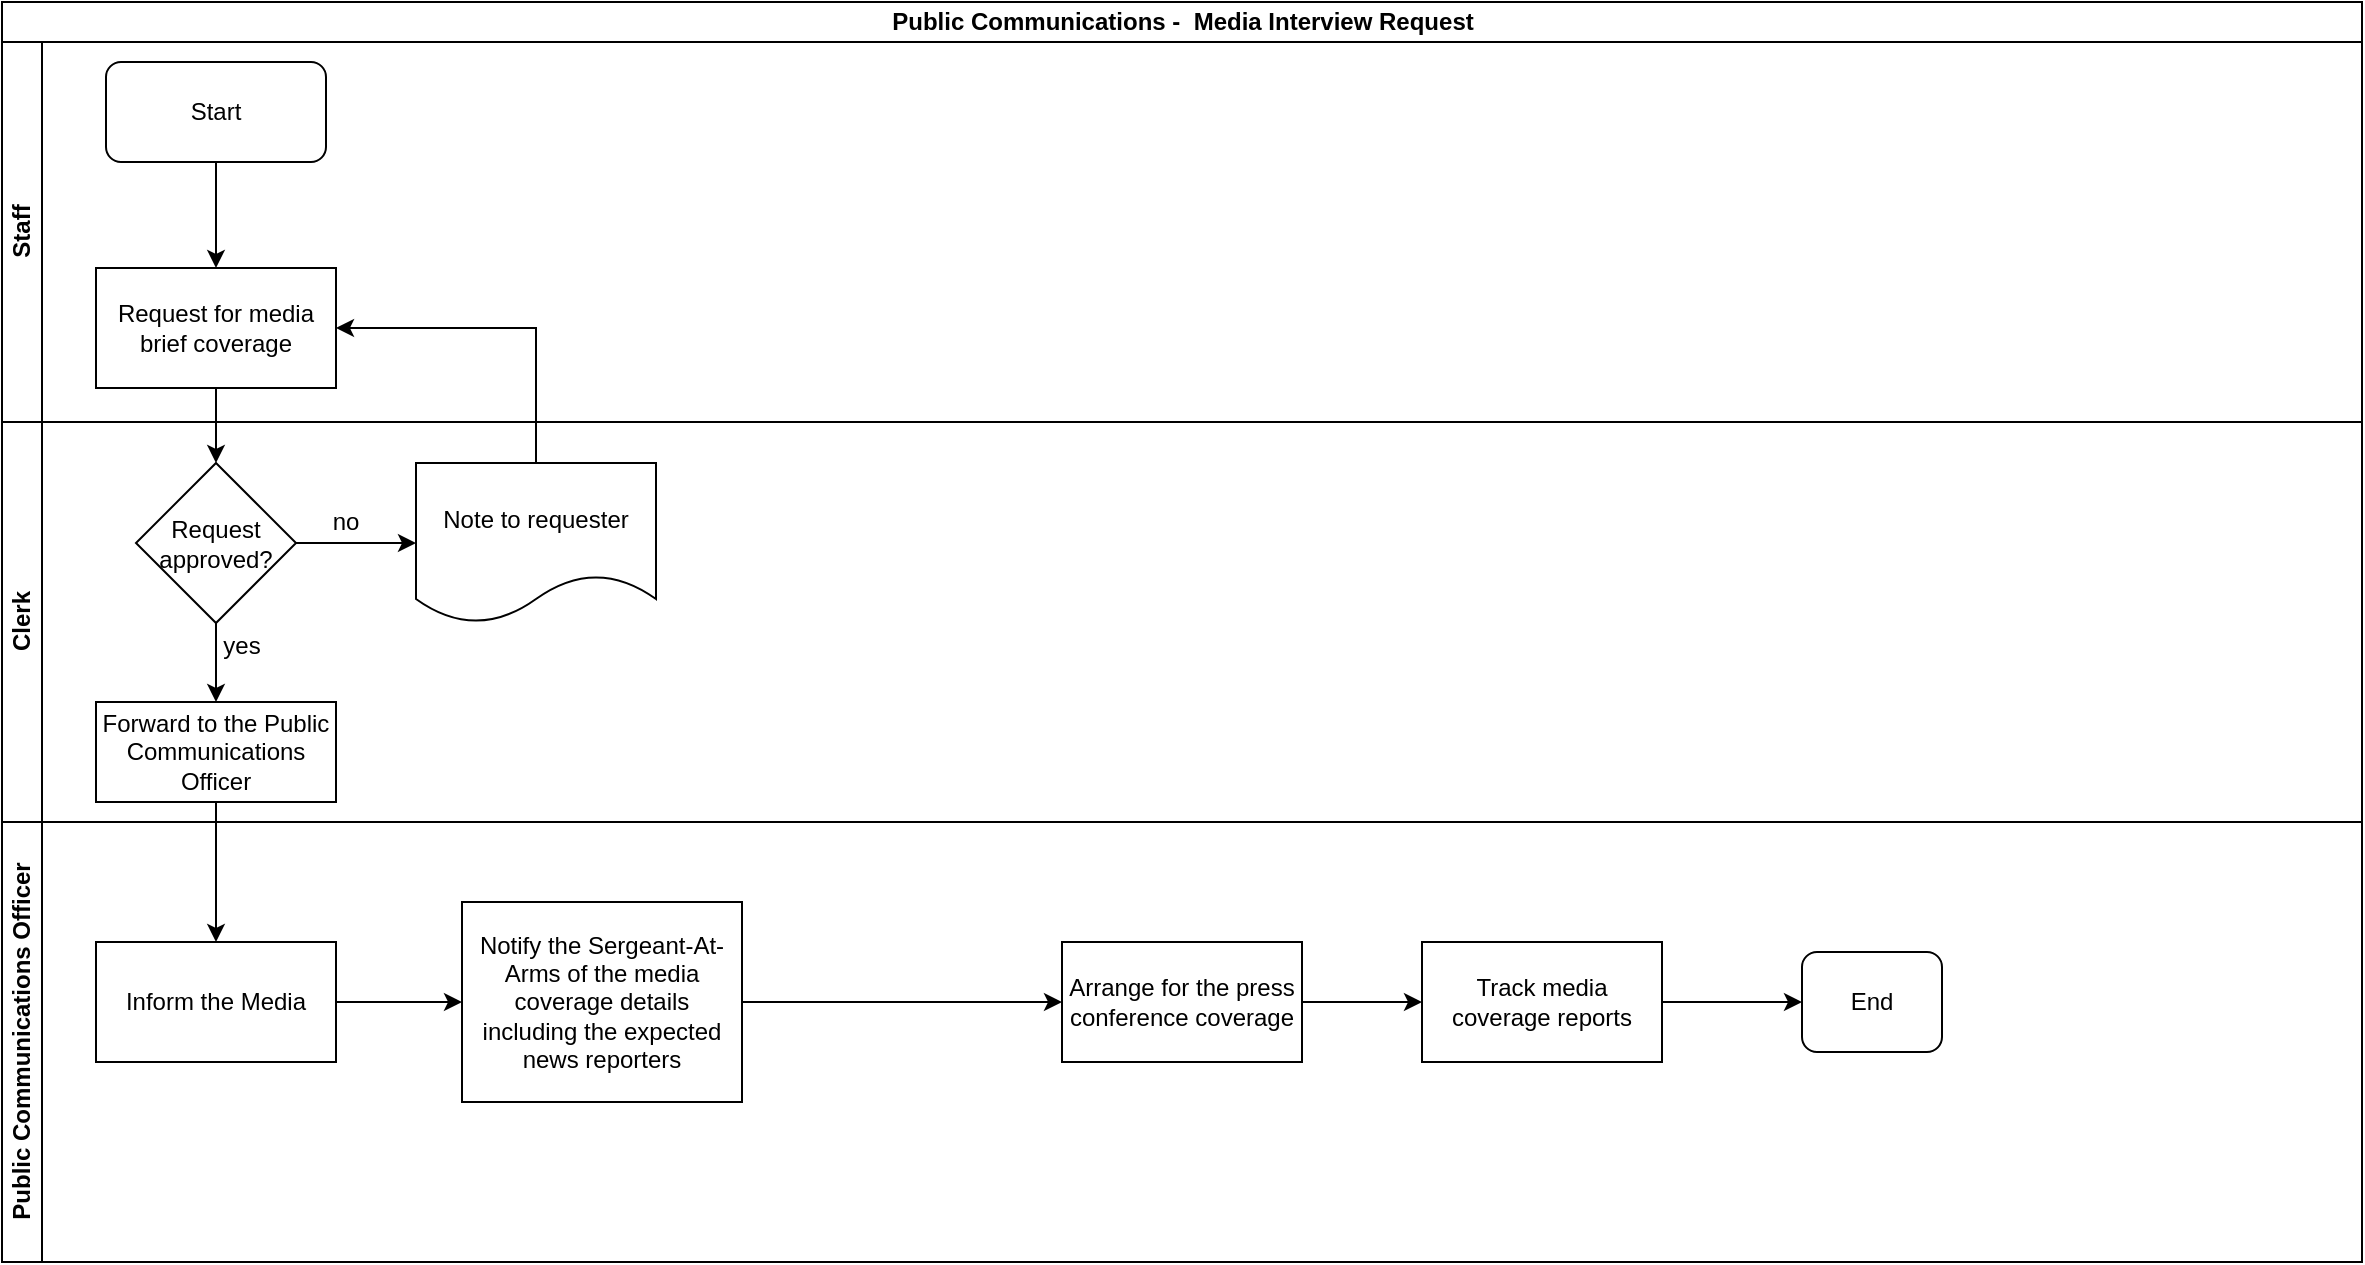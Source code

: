 <mxfile version="13.7.7" type="github">
  <diagram id="6Ehz5MfZboytCfgk9tv6" name="Page-1">
    <mxGraphModel dx="910" dy="487" grid="1" gridSize="10" guides="1" tooltips="1" connect="1" arrows="1" fold="1" page="1" pageScale="1" pageWidth="1169" pageHeight="827" math="0" shadow="0">
      <root>
        <mxCell id="0" />
        <mxCell id="1" parent="0" />
        <mxCell id="peqGWXsckzBnaxJtXZJ2-1" value="Public Communications -&amp;nbsp; Media Interview Request" style="swimlane;html=1;childLayout=stackLayout;resizeParent=1;resizeParentMax=0;horizontal=1;startSize=20;horizontalStack=0;" parent="1" vertex="1">
          <mxGeometry x="10" y="20" width="1180" height="630" as="geometry" />
        </mxCell>
        <mxCell id="peqGWXsckzBnaxJtXZJ2-2" value="Staff" style="swimlane;html=1;startSize=20;horizontal=0;" parent="peqGWXsckzBnaxJtXZJ2-1" vertex="1">
          <mxGeometry y="20" width="1180" height="190" as="geometry" />
        </mxCell>
        <mxCell id="peqGWXsckzBnaxJtXZJ2-6" value="Start" style="rounded=1;whiteSpace=wrap;html=1;" parent="peqGWXsckzBnaxJtXZJ2-2" vertex="1">
          <mxGeometry x="52" y="10" width="110" height="50" as="geometry" />
        </mxCell>
        <mxCell id="peqGWXsckzBnaxJtXZJ2-9" value="Request for media brief coverage" style="rounded=0;whiteSpace=wrap;html=1;" parent="peqGWXsckzBnaxJtXZJ2-2" vertex="1">
          <mxGeometry x="47" y="113" width="120" height="60" as="geometry" />
        </mxCell>
        <mxCell id="peqGWXsckzBnaxJtXZJ2-8" value="" style="edgeStyle=orthogonalEdgeStyle;rounded=0;orthogonalLoop=1;jettySize=auto;html=1;entryX=0.5;entryY=0;entryDx=0;entryDy=0;" parent="peqGWXsckzBnaxJtXZJ2-2" source="peqGWXsckzBnaxJtXZJ2-6" target="peqGWXsckzBnaxJtXZJ2-9" edge="1">
          <mxGeometry relative="1" as="geometry">
            <mxPoint x="107" y="115" as="targetPoint" />
          </mxGeometry>
        </mxCell>
        <mxCell id="peqGWXsckzBnaxJtXZJ2-3" value="Clerk" style="swimlane;html=1;startSize=20;horizontal=0;" parent="peqGWXsckzBnaxJtXZJ2-1" vertex="1">
          <mxGeometry y="210" width="1180" height="200" as="geometry" />
        </mxCell>
        <mxCell id="peqGWXsckzBnaxJtXZJ2-21" value="no" style="text;html=1;strokeColor=none;fillColor=none;align=center;verticalAlign=middle;whiteSpace=wrap;rounded=0;" parent="peqGWXsckzBnaxJtXZJ2-3" vertex="1">
          <mxGeometry x="152" y="40" width="40" height="20" as="geometry" />
        </mxCell>
        <mxCell id="peqGWXsckzBnaxJtXZJ2-10" value="Request approved?" style="rhombus;whiteSpace=wrap;html=1;rounded=0;" parent="peqGWXsckzBnaxJtXZJ2-3" vertex="1">
          <mxGeometry x="67" y="20.5" width="80" height="80" as="geometry" />
        </mxCell>
        <mxCell id="peqGWXsckzBnaxJtXZJ2-13" value="" style="edgeStyle=orthogonalEdgeStyle;rounded=0;orthogonalLoop=1;jettySize=auto;html=1;" parent="peqGWXsckzBnaxJtXZJ2-3" source="peqGWXsckzBnaxJtXZJ2-10" target="peqGWXsckzBnaxJtXZJ2-12" edge="1">
          <mxGeometry relative="1" as="geometry" />
        </mxCell>
        <mxCell id="peqGWXsckzBnaxJtXZJ2-14" value="yes" style="text;html=1;strokeColor=none;fillColor=none;align=center;verticalAlign=middle;whiteSpace=wrap;rounded=0;" parent="peqGWXsckzBnaxJtXZJ2-3" vertex="1">
          <mxGeometry x="100" y="101.5" width="40" height="20" as="geometry" />
        </mxCell>
        <mxCell id="peqGWXsckzBnaxJtXZJ2-12" value="Forward to the Public Communications Officer" style="whiteSpace=wrap;html=1;rounded=0;" parent="peqGWXsckzBnaxJtXZJ2-3" vertex="1">
          <mxGeometry x="47" y="140" width="120" height="50" as="geometry" />
        </mxCell>
        <mxCell id="peqGWXsckzBnaxJtXZJ2-4" value="Public Communications Officer" style="swimlane;html=1;startSize=20;horizontal=0;" parent="peqGWXsckzBnaxJtXZJ2-1" vertex="1">
          <mxGeometry y="410" width="1180" height="220" as="geometry" />
        </mxCell>
        <mxCell id="peqGWXsckzBnaxJtXZJ2-31" value="" style="edgeStyle=orthogonalEdgeStyle;rounded=0;orthogonalLoop=1;jettySize=auto;html=1;" parent="peqGWXsckzBnaxJtXZJ2-4" source="peqGWXsckzBnaxJtXZJ2-28" target="peqGWXsckzBnaxJtXZJ2-30" edge="1">
          <mxGeometry relative="1" as="geometry" />
        </mxCell>
        <mxCell id="peqGWXsckzBnaxJtXZJ2-33" value="" style="edgeStyle=orthogonalEdgeStyle;rounded=0;orthogonalLoop=1;jettySize=auto;html=1;entryX=0;entryY=0.5;entryDx=0;entryDy=0;" parent="peqGWXsckzBnaxJtXZJ2-4" source="peqGWXsckzBnaxJtXZJ2-30" target="peqGWXsckzBnaxJtXZJ2-34" edge="1">
          <mxGeometry relative="1" as="geometry">
            <mxPoint x="910" y="90" as="targetPoint" />
          </mxGeometry>
        </mxCell>
        <mxCell id="peqGWXsckzBnaxJtXZJ2-28" value="Arrange for the press conference coverage" style="whiteSpace=wrap;html=1;rounded=0;" parent="peqGWXsckzBnaxJtXZJ2-4" vertex="1">
          <mxGeometry x="530" y="60" width="120" height="60" as="geometry" />
        </mxCell>
        <mxCell id="peqGWXsckzBnaxJtXZJ2-30" value="Track media coverage reports" style="whiteSpace=wrap;html=1;rounded=0;" parent="peqGWXsckzBnaxJtXZJ2-4" vertex="1">
          <mxGeometry x="710" y="60" width="120" height="60" as="geometry" />
        </mxCell>
        <mxCell id="peqGWXsckzBnaxJtXZJ2-34" value="End" style="rounded=1;whiteSpace=wrap;html=1;" parent="peqGWXsckzBnaxJtXZJ2-4" vertex="1">
          <mxGeometry x="900" y="65" width="70" height="50" as="geometry" />
        </mxCell>
        <mxCell id="peqGWXsckzBnaxJtXZJ2-15" value="Inform the Media" style="whiteSpace=wrap;html=1;rounded=0;" parent="peqGWXsckzBnaxJtXZJ2-4" vertex="1">
          <mxGeometry x="47" y="60" width="120" height="60" as="geometry" />
        </mxCell>
        <mxCell id="peqGWXsckzBnaxJtXZJ2-11" value="" style="edgeStyle=orthogonalEdgeStyle;rounded=0;orthogonalLoop=1;jettySize=auto;html=1;" parent="peqGWXsckzBnaxJtXZJ2-1" source="peqGWXsckzBnaxJtXZJ2-9" target="peqGWXsckzBnaxJtXZJ2-10" edge="1">
          <mxGeometry relative="1" as="geometry" />
        </mxCell>
        <mxCell id="peqGWXsckzBnaxJtXZJ2-16" value="" style="edgeStyle=orthogonalEdgeStyle;rounded=0;orthogonalLoop=1;jettySize=auto;html=1;" parent="peqGWXsckzBnaxJtXZJ2-1" source="peqGWXsckzBnaxJtXZJ2-12" target="peqGWXsckzBnaxJtXZJ2-15" edge="1">
          <mxGeometry relative="1" as="geometry" />
        </mxCell>
        <mxCell id="peqGWXsckzBnaxJtXZJ2-20" value="" style="edgeStyle=orthogonalEdgeStyle;rounded=0;orthogonalLoop=1;jettySize=auto;html=1;entryX=1;entryY=0.5;entryDx=0;entryDy=0;" parent="1" source="peqGWXsckzBnaxJtXZJ2-17" target="peqGWXsckzBnaxJtXZJ2-9" edge="1">
          <mxGeometry relative="1" as="geometry">
            <mxPoint x="277" y="170.5" as="targetPoint" />
            <Array as="points">
              <mxPoint x="277" y="183" />
            </Array>
          </mxGeometry>
        </mxCell>
        <mxCell id="peqGWXsckzBnaxJtXZJ2-17" value="Note to requester" style="shape=document;whiteSpace=wrap;html=1;boundedLbl=1;rounded=0;" parent="1" vertex="1">
          <mxGeometry x="217" y="250.5" width="120" height="80" as="geometry" />
        </mxCell>
        <mxCell id="peqGWXsckzBnaxJtXZJ2-18" value="" style="edgeStyle=orthogonalEdgeStyle;rounded=0;orthogonalLoop=1;jettySize=auto;html=1;" parent="1" source="peqGWXsckzBnaxJtXZJ2-10" target="peqGWXsckzBnaxJtXZJ2-17" edge="1">
          <mxGeometry relative="1" as="geometry" />
        </mxCell>
        <mxCell id="2l9LT_-NHEH49sOw_vyw-1" value="Notify the Sergeant-At-Arms of the media coverage details including the expected news reporters" style="rounded=0;whiteSpace=wrap;html=1;" vertex="1" parent="1">
          <mxGeometry x="240" y="470" width="140" height="100" as="geometry" />
        </mxCell>
        <mxCell id="peqGWXsckzBnaxJtXZJ2-23" value="" style="edgeStyle=orthogonalEdgeStyle;rounded=0;orthogonalLoop=1;jettySize=auto;html=1;" parent="1" source="peqGWXsckzBnaxJtXZJ2-15" target="2l9LT_-NHEH49sOw_vyw-1" edge="1">
          <mxGeometry relative="1" as="geometry">
            <mxPoint x="300" y="520" as="targetPoint" />
          </mxGeometry>
        </mxCell>
        <mxCell id="peqGWXsckzBnaxJtXZJ2-29" value="" style="edgeStyle=orthogonalEdgeStyle;rounded=0;orthogonalLoop=1;jettySize=auto;html=1;exitX=1;exitY=0.5;exitDx=0;exitDy=0;" parent="1" source="2l9LT_-NHEH49sOw_vyw-1" target="peqGWXsckzBnaxJtXZJ2-28" edge="1">
          <mxGeometry relative="1" as="geometry">
            <mxPoint x="670" y="505" as="sourcePoint" />
          </mxGeometry>
        </mxCell>
      </root>
    </mxGraphModel>
  </diagram>
</mxfile>

